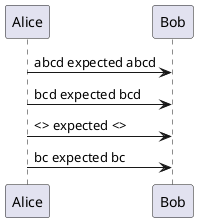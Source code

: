 {
  "sha1": "d8r70zkncn2ye681lue07vhau88jwsd",
  "insertion": {
    "when": "2024-06-01T09:03:02.689Z",
    "user": "plantuml@gmail.com"
  }
}
@startuml
'!preprocessorV2
Alice -> Bob : abcd expected %substr("abcd", 0)
Alice -> Bob : bcd expected %substr("abcd", 1)
Alice -> Bob : <> expected <%substr("abcd", 5)>
Alice -> Bob : bc expected %substr("abcd", 1, 2)
@enduml

